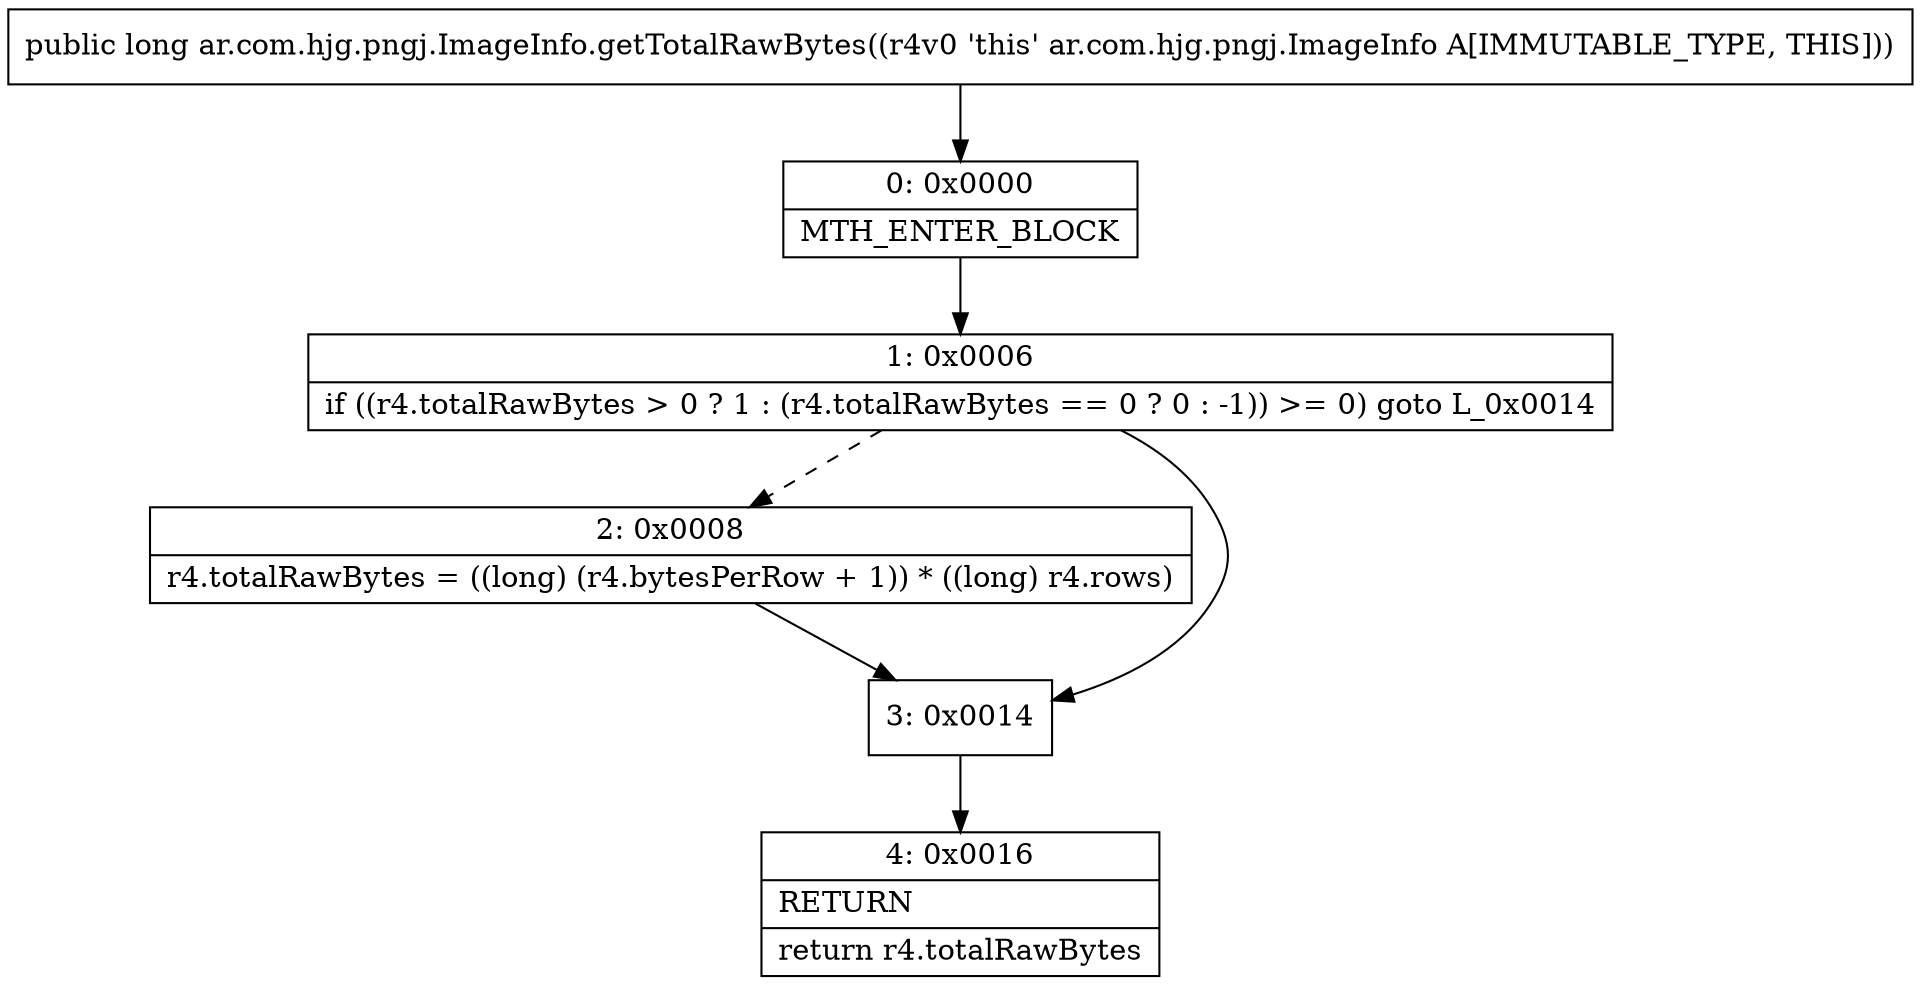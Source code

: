 digraph "CFG forar.com.hjg.pngj.ImageInfo.getTotalRawBytes()J" {
Node_0 [shape=record,label="{0\:\ 0x0000|MTH_ENTER_BLOCK\l}"];
Node_1 [shape=record,label="{1\:\ 0x0006|if ((r4.totalRawBytes \> 0 ? 1 : (r4.totalRawBytes == 0 ? 0 : \-1)) \>= 0) goto L_0x0014\l}"];
Node_2 [shape=record,label="{2\:\ 0x0008|r4.totalRawBytes = ((long) (r4.bytesPerRow + 1)) * ((long) r4.rows)\l}"];
Node_3 [shape=record,label="{3\:\ 0x0014}"];
Node_4 [shape=record,label="{4\:\ 0x0016|RETURN\l|return r4.totalRawBytes\l}"];
MethodNode[shape=record,label="{public long ar.com.hjg.pngj.ImageInfo.getTotalRawBytes((r4v0 'this' ar.com.hjg.pngj.ImageInfo A[IMMUTABLE_TYPE, THIS])) }"];
MethodNode -> Node_0;
Node_0 -> Node_1;
Node_1 -> Node_2[style=dashed];
Node_1 -> Node_3;
Node_2 -> Node_3;
Node_3 -> Node_4;
}

